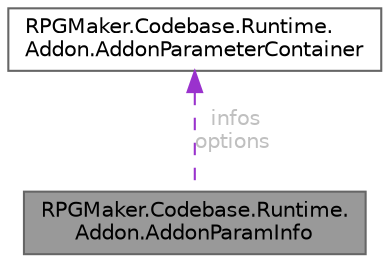 digraph "RPGMaker.Codebase.Runtime.Addon.AddonParamInfo"
{
 // LATEX_PDF_SIZE
  bgcolor="transparent";
  edge [fontname=Helvetica,fontsize=10,labelfontname=Helvetica,labelfontsize=10];
  node [fontname=Helvetica,fontsize=10,shape=box,height=0.2,width=0.4];
  Node1 [id="Node000001",label="RPGMaker.Codebase.Runtime.\lAddon.AddonParamInfo",height=0.2,width=0.4,color="gray40", fillcolor="grey60", style="filled", fontcolor="black",tooltip="アドオン引数情報"];
  Node2 -> Node1 [id="edge1_Node000001_Node000002",dir="back",color="darkorchid3",style="dashed",tooltip=" ",label=" infos\noptions",fontcolor="grey" ];
  Node2 [id="Node000002",label="RPGMaker.Codebase.Runtime.\lAddon.AddonParameterContainer",height=0.2,width=0.4,color="gray40", fillcolor="white", style="filled",URL="$de/d6e/class_r_p_g_maker_1_1_codebase_1_1_runtime_1_1_addon_1_1_addon_parameter_container.html",tooltip="アドオン引数コンテナー"];
}
